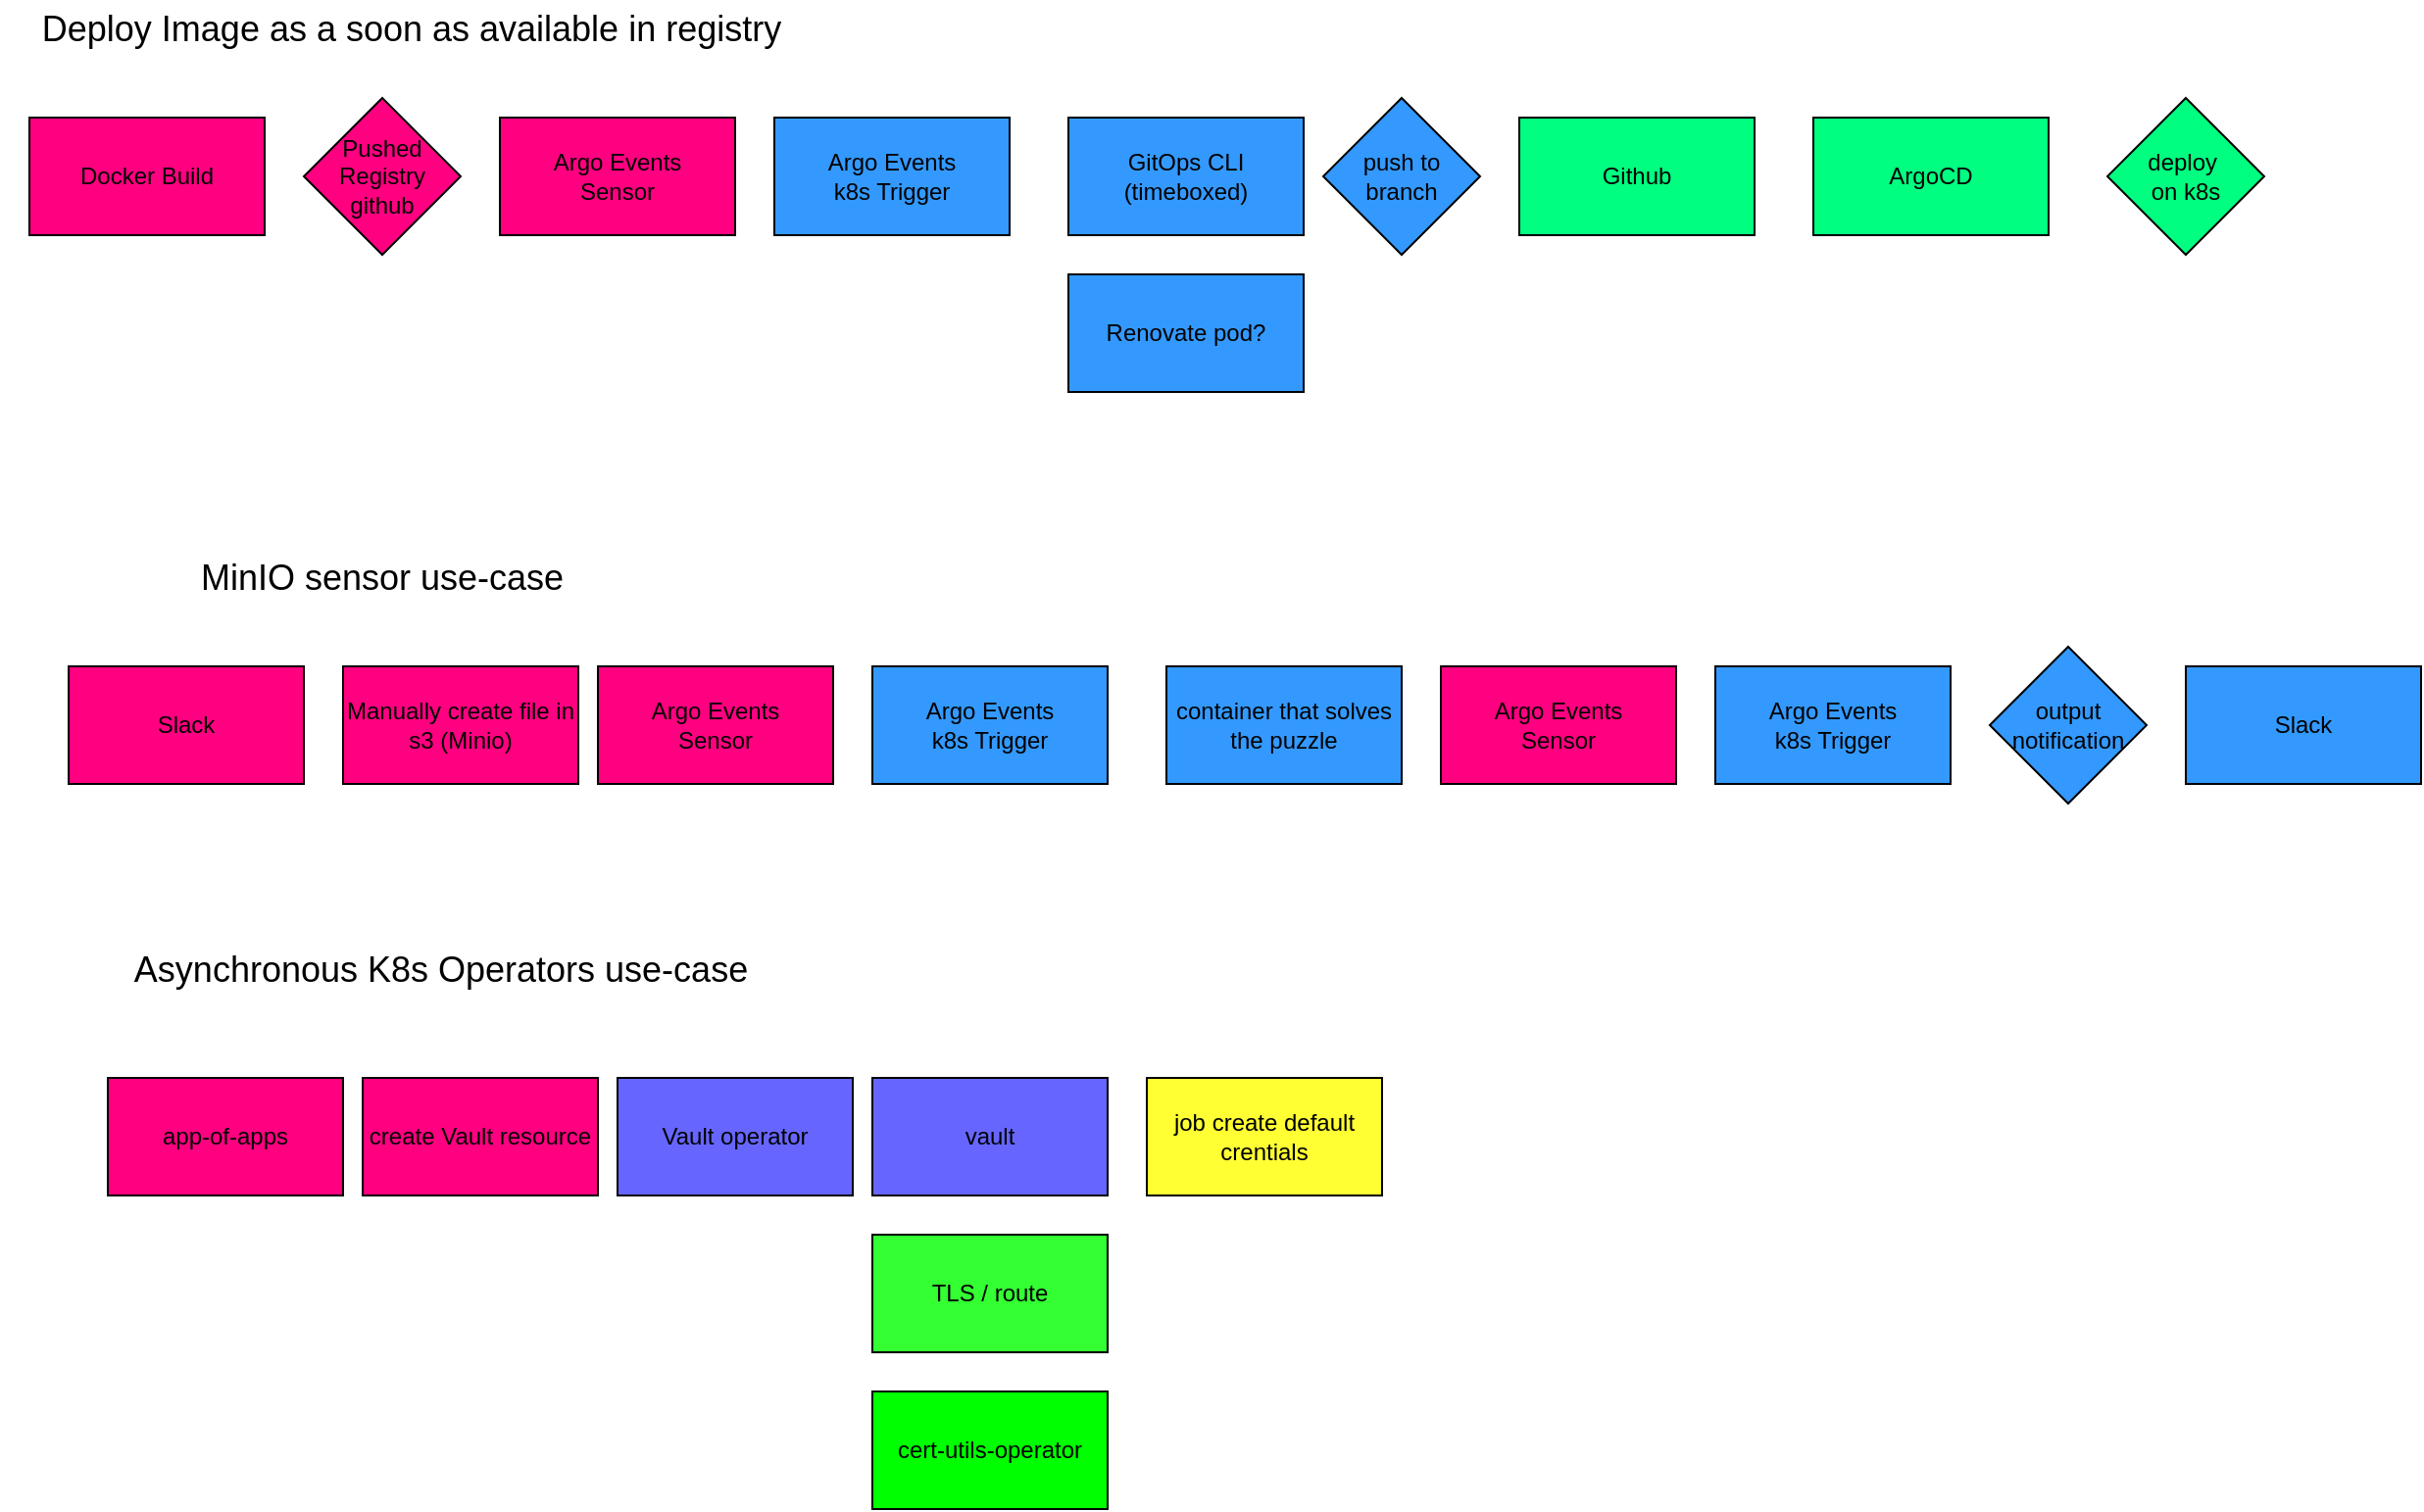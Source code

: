 <mxfile version="24.8.3">
  <diagram name="Page-1" id="mO7LKURQ1pD79jpcs6tu">
    <mxGraphModel dx="1306" dy="463" grid="1" gridSize="10" guides="1" tooltips="1" connect="1" arrows="1" fold="1" page="1" pageScale="1" pageWidth="850" pageHeight="1100" math="0" shadow="0">
      <root>
        <mxCell id="0" />
        <mxCell id="1" parent="0" />
        <mxCell id="QygWWghfLOBK8v6ZTyjY-2" value="Docker Build" style="whiteSpace=wrap;html=1;fillColor=#FF0080;" vertex="1" parent="1">
          <mxGeometry x="20" y="200" width="120" height="60" as="geometry" />
        </mxCell>
        <mxCell id="QygWWghfLOBK8v6ZTyjY-5" value="&lt;div&gt;Pushed &lt;br&gt;&lt;/div&gt;&lt;div&gt;Registry&lt;/div&gt;&lt;div&gt;github&lt;br&gt;&lt;/div&gt;" style="rhombus;whiteSpace=wrap;html=1;fillColor=#FF0080;" vertex="1" parent="1">
          <mxGeometry x="160" y="190" width="80" height="80" as="geometry" />
        </mxCell>
        <mxCell id="QygWWghfLOBK8v6ZTyjY-6" value="push to branch" style="rhombus;whiteSpace=wrap;html=1;fillColor=#3399FF;" vertex="1" parent="1">
          <mxGeometry x="680" y="190" width="80" height="80" as="geometry" />
        </mxCell>
        <mxCell id="QygWWghfLOBK8v6ZTyjY-7" value="&lt;div&gt;Argo Events&lt;/div&gt;&lt;div&gt;Sensor&lt;br&gt;&lt;/div&gt;" style="whiteSpace=wrap;html=1;fillColor=#FF0080;" vertex="1" parent="1">
          <mxGeometry x="260" y="200" width="120" height="60" as="geometry" />
        </mxCell>
        <mxCell id="QygWWghfLOBK8v6ZTyjY-8" value="&lt;div&gt;Argo Events&lt;/div&gt;&lt;div&gt;k8s Trigger&lt;br&gt;&lt;/div&gt;" style="whiteSpace=wrap;html=1;fillColor=#3399FF;" vertex="1" parent="1">
          <mxGeometry x="400" y="200" width="120" height="60" as="geometry" />
        </mxCell>
        <mxCell id="QygWWghfLOBK8v6ZTyjY-9" value="Github" style="whiteSpace=wrap;html=1;fillColor=#00FF80;" vertex="1" parent="1">
          <mxGeometry x="780" y="200" width="120" height="60" as="geometry" />
        </mxCell>
        <mxCell id="QygWWghfLOBK8v6ZTyjY-10" value="Renovate pod?" style="whiteSpace=wrap;html=1;fillColor=#3399FF;" vertex="1" parent="1">
          <mxGeometry x="550" y="280" width="120" height="60" as="geometry" />
        </mxCell>
        <mxCell id="QygWWghfLOBK8v6ZTyjY-11" value="GitOps CLI (timeboxed)" style="whiteSpace=wrap;html=1;fillColor=#3399FF;" vertex="1" parent="1">
          <mxGeometry x="550" y="200" width="120" height="60" as="geometry" />
        </mxCell>
        <mxCell id="QygWWghfLOBK8v6ZTyjY-12" value="ArgoCD" style="whiteSpace=wrap;html=1;fillColor=#00FF80;" vertex="1" parent="1">
          <mxGeometry x="930" y="200" width="120" height="60" as="geometry" />
        </mxCell>
        <mxCell id="QygWWghfLOBK8v6ZTyjY-13" value="&lt;div&gt;deploy&amp;nbsp;&lt;/div&gt;&lt;div&gt;on k8s&lt;/div&gt;" style="rhombus;whiteSpace=wrap;html=1;fillColor=#00FF80;" vertex="1" parent="1">
          <mxGeometry x="1080" y="190" width="80" height="80" as="geometry" />
        </mxCell>
        <mxCell id="QygWWghfLOBK8v6ZTyjY-14" value="Manually create file in s3 (Minio)" style="whiteSpace=wrap;html=1;fillColor=#FF0080;" vertex="1" parent="1">
          <mxGeometry x="180" y="480" width="120" height="60" as="geometry" />
        </mxCell>
        <mxCell id="QygWWghfLOBK8v6ZTyjY-16" value="&lt;div&gt;output&lt;/div&gt;&lt;div&gt;notification&lt;br&gt;&lt;/div&gt;" style="rhombus;whiteSpace=wrap;html=1;fillColor=#3399FF;" vertex="1" parent="1">
          <mxGeometry x="1020" y="470" width="80" height="80" as="geometry" />
        </mxCell>
        <mxCell id="QygWWghfLOBK8v6ZTyjY-17" value="&lt;div&gt;Argo Events&lt;/div&gt;&lt;div&gt;Sensor&lt;br&gt;&lt;/div&gt;" style="whiteSpace=wrap;html=1;fillColor=#FF0080;" vertex="1" parent="1">
          <mxGeometry x="310" y="480" width="120" height="60" as="geometry" />
        </mxCell>
        <mxCell id="QygWWghfLOBK8v6ZTyjY-18" value="&lt;div&gt;Argo Events&lt;/div&gt;&lt;div&gt;k8s Trigger&lt;br&gt;&lt;/div&gt;" style="whiteSpace=wrap;html=1;fillColor=#3399FF;" vertex="1" parent="1">
          <mxGeometry x="450" y="480" width="120" height="60" as="geometry" />
        </mxCell>
        <mxCell id="QygWWghfLOBK8v6ZTyjY-21" value="container that solves the puzzle" style="whiteSpace=wrap;html=1;fillColor=#3399FF;" vertex="1" parent="1">
          <mxGeometry x="600" y="480" width="120" height="60" as="geometry" />
        </mxCell>
        <mxCell id="QygWWghfLOBK8v6ZTyjY-24" value="Slack" style="whiteSpace=wrap;html=1;fillColor=#FF0080;" vertex="1" parent="1">
          <mxGeometry x="40" y="480" width="120" height="60" as="geometry" />
        </mxCell>
        <mxCell id="QygWWghfLOBK8v6ZTyjY-25" value="&lt;div&gt;Argo Events&lt;/div&gt;&lt;div&gt;Sensor&lt;br&gt;&lt;/div&gt;" style="whiteSpace=wrap;html=1;fillColor=#FF0080;" vertex="1" parent="1">
          <mxGeometry x="740" y="480" width="120" height="60" as="geometry" />
        </mxCell>
        <mxCell id="QygWWghfLOBK8v6ZTyjY-26" value="&lt;div&gt;Argo Events&lt;/div&gt;&lt;div&gt;k8s Trigger&lt;br&gt;&lt;/div&gt;" style="whiteSpace=wrap;html=1;fillColor=#3399FF;" vertex="1" parent="1">
          <mxGeometry x="880" y="480" width="120" height="60" as="geometry" />
        </mxCell>
        <mxCell id="QygWWghfLOBK8v6ZTyjY-27" value="Slack" style="whiteSpace=wrap;html=1;fillColor=#3399FF;" vertex="1" parent="1">
          <mxGeometry x="1120" y="480" width="120" height="60" as="geometry" />
        </mxCell>
        <mxCell id="QygWWghfLOBK8v6ZTyjY-45" value="app-of-apps" style="whiteSpace=wrap;html=1;fillColor=#FF0080;" vertex="1" parent="1">
          <mxGeometry x="60" y="690" width="120" height="60" as="geometry" />
        </mxCell>
        <mxCell id="QygWWghfLOBK8v6ZTyjY-46" value="create Vault resource" style="whiteSpace=wrap;html=1;fillColor=#FF0080;" vertex="1" parent="1">
          <mxGeometry x="190" y="690" width="120" height="60" as="geometry" />
        </mxCell>
        <mxCell id="QygWWghfLOBK8v6ZTyjY-47" value="vault" style="whiteSpace=wrap;html=1;fillColor=#6666FF;" vertex="1" parent="1">
          <mxGeometry x="450" y="690" width="120" height="60" as="geometry" />
        </mxCell>
        <mxCell id="QygWWghfLOBK8v6ZTyjY-48" value="Vault operator" style="whiteSpace=wrap;html=1;fillColor=#6666FF;" vertex="1" parent="1">
          <mxGeometry x="320" y="690" width="120" height="60" as="geometry" />
        </mxCell>
        <mxCell id="QygWWghfLOBK8v6ZTyjY-49" value="TLS / route" style="whiteSpace=wrap;html=1;fillColor=#33FF33;" vertex="1" parent="1">
          <mxGeometry x="450" y="770" width="120" height="60" as="geometry" />
        </mxCell>
        <mxCell id="QygWWghfLOBK8v6ZTyjY-50" value="cert-utils-operator" style="whiteSpace=wrap;html=1;fillColor=#00FF00;" vertex="1" parent="1">
          <mxGeometry x="450" y="850" width="120" height="60" as="geometry" />
        </mxCell>
        <mxCell id="QygWWghfLOBK8v6ZTyjY-51" value="job create default crentials" style="whiteSpace=wrap;html=1;fillColor=#FFFF33;" vertex="1" parent="1">
          <mxGeometry x="590" y="690" width="120" height="60" as="geometry" />
        </mxCell>
        <mxCell id="QygWWghfLOBK8v6ZTyjY-52" value="&lt;font style=&quot;font-size: 18px;&quot;&gt;Deploy Image as a soon as available in registry&lt;/font&gt;" style="text;strokeColor=none;align=center;fillColor=none;html=1;verticalAlign=middle;whiteSpace=wrap;rounded=0;" vertex="1" parent="1">
          <mxGeometry x="20" y="140" width="390" height="30" as="geometry" />
        </mxCell>
        <mxCell id="QygWWghfLOBK8v6ZTyjY-54" value="&lt;font style=&quot;font-size: 18px;&quot;&gt;MinIO sensor use-case&lt;/font&gt;" style="text;strokeColor=none;align=center;fillColor=none;html=1;verticalAlign=middle;whiteSpace=wrap;rounded=0;" vertex="1" parent="1">
          <mxGeometry x="5" y="420" width="390" height="30" as="geometry" />
        </mxCell>
        <mxCell id="QygWWghfLOBK8v6ZTyjY-56" value="&lt;font style=&quot;font-size: 18px;&quot;&gt;Asynchronous K8s Operators use-case&lt;/font&gt;" style="text;strokeColor=none;align=center;fillColor=none;html=1;verticalAlign=middle;whiteSpace=wrap;rounded=0;" vertex="1" parent="1">
          <mxGeometry x="35" y="620" width="390" height="30" as="geometry" />
        </mxCell>
      </root>
    </mxGraphModel>
  </diagram>
</mxfile>
